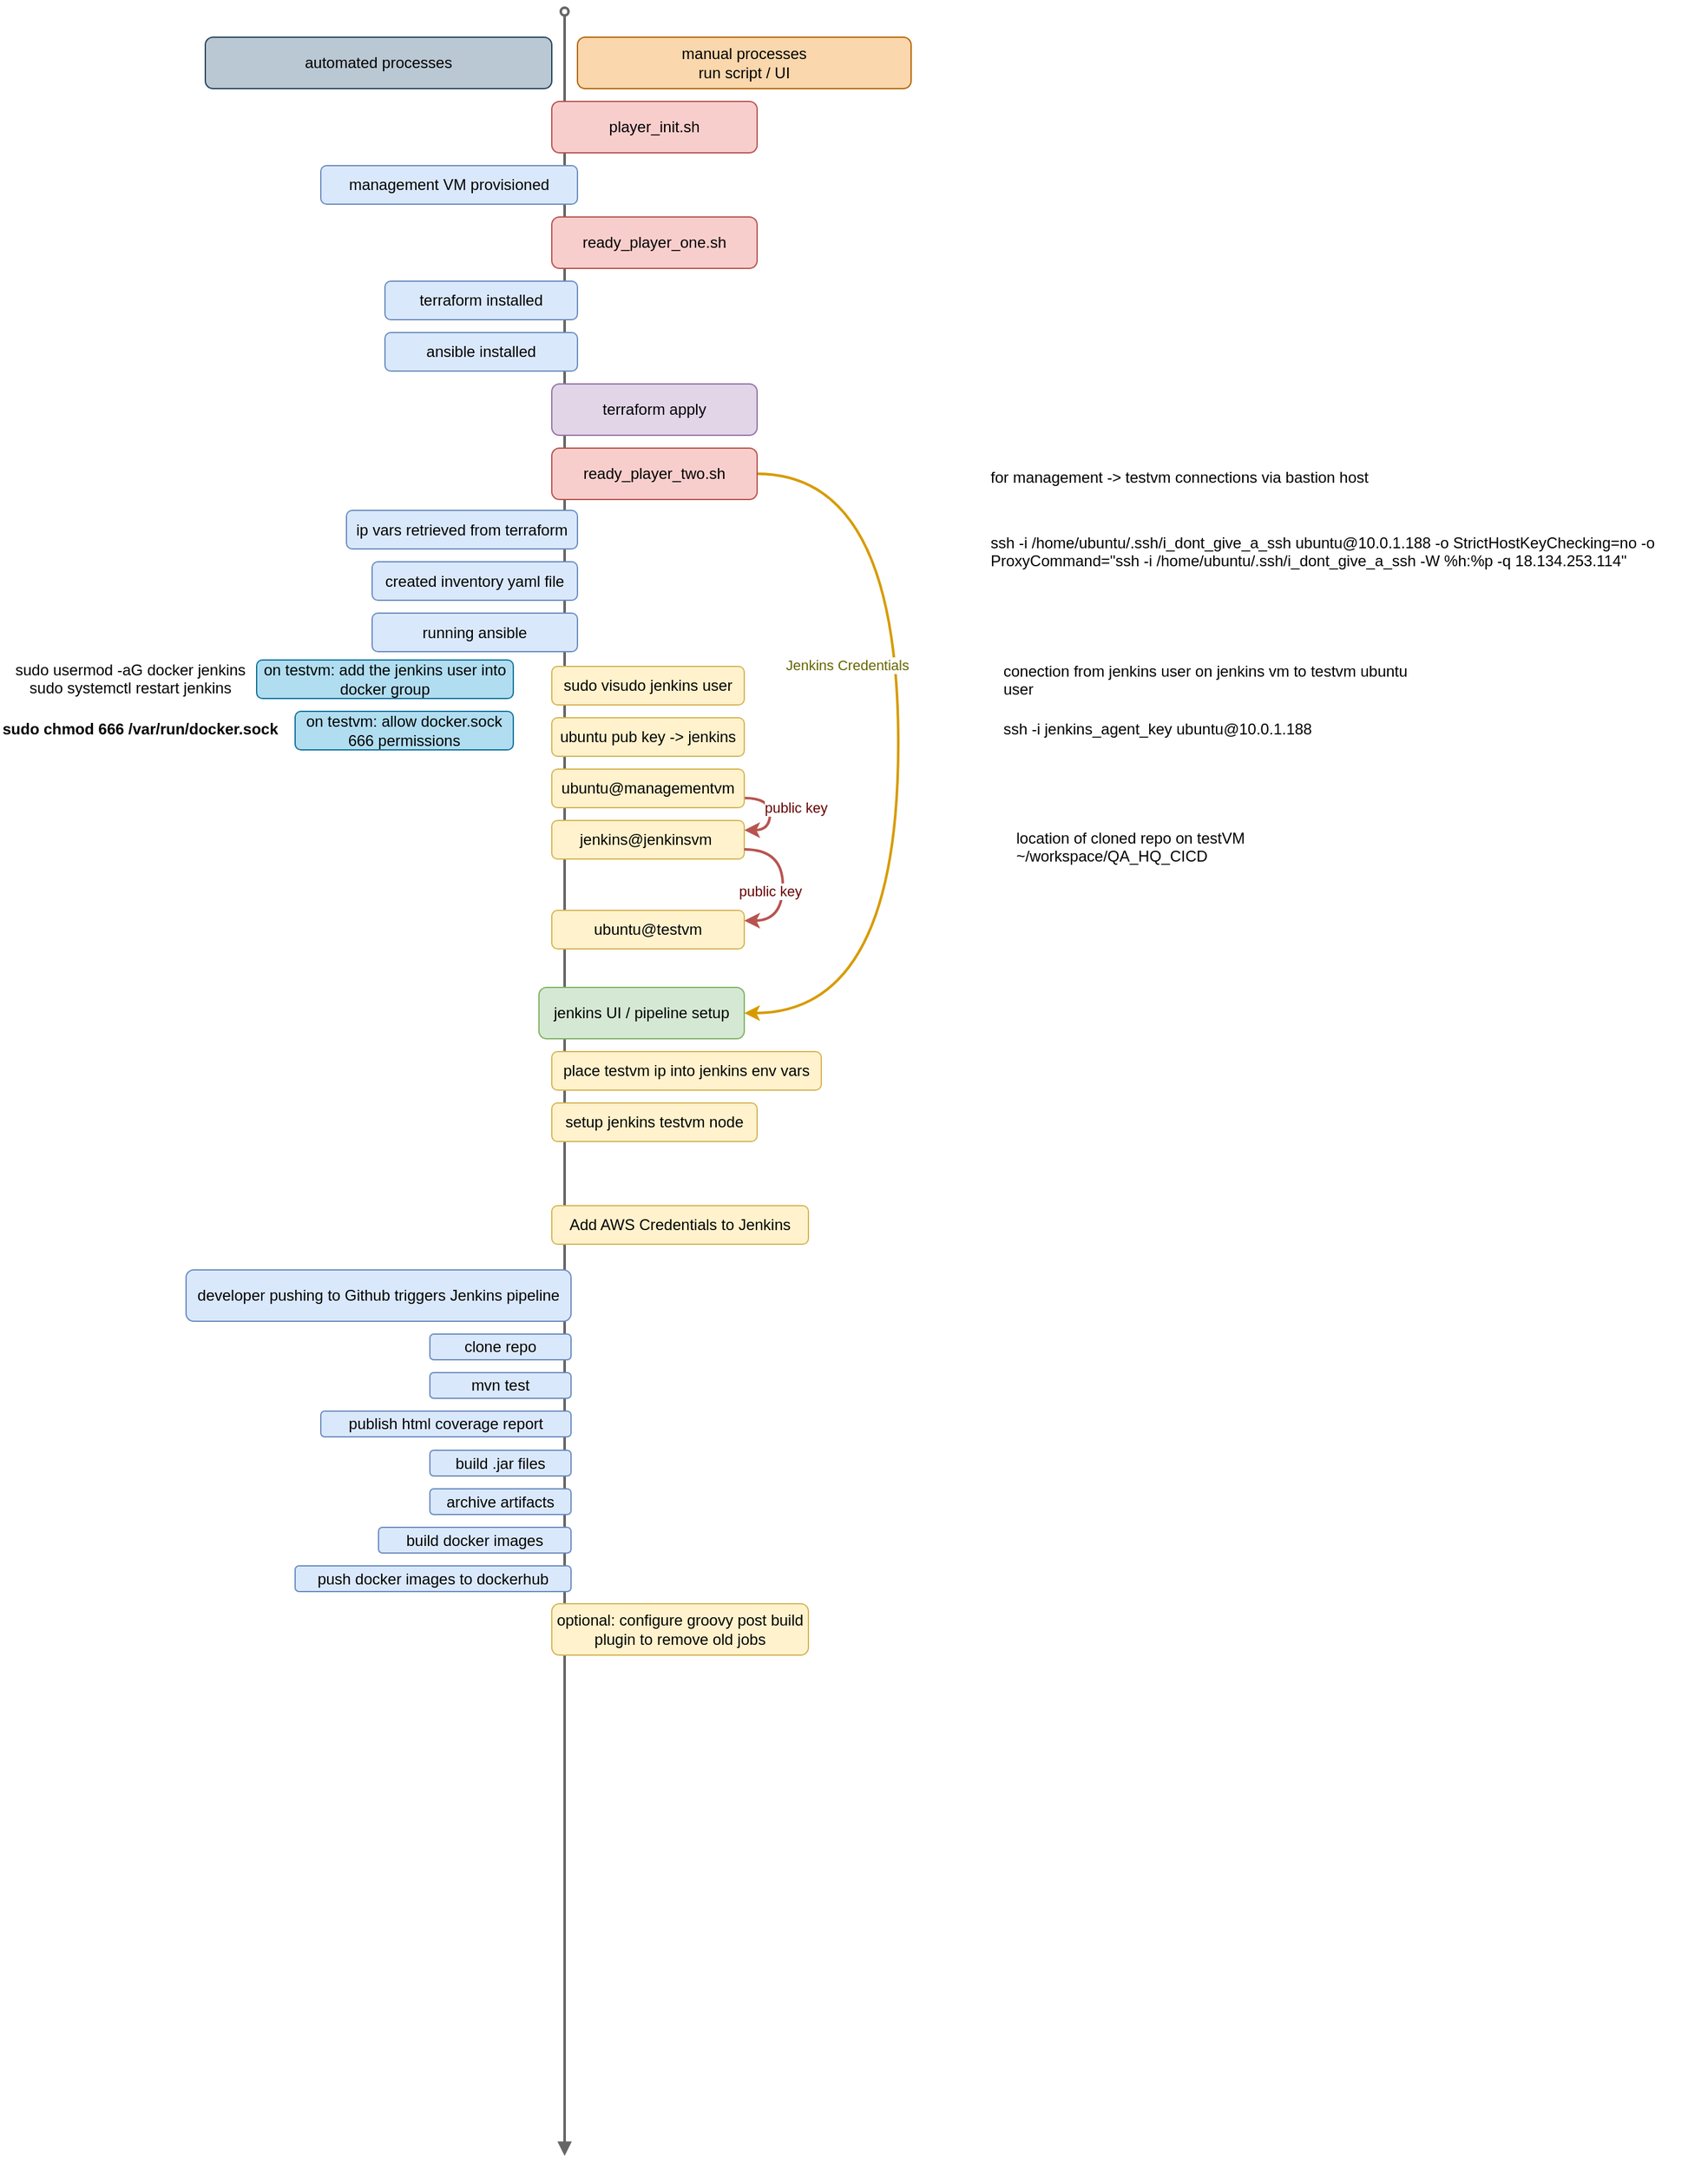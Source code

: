 <mxfile version="14.5.1" type="device"><diagram id="sBoVk0M_r0ua1bFvn3O-" name="Page-1"><mxGraphModel dx="2275" dy="972" grid="1" gridSize="10" guides="1" tooltips="1" connect="1" arrows="1" fold="1" page="1" pageScale="1" pageWidth="1169" pageHeight="827" math="0" shadow="0"><root><mxCell id="0"/><mxCell id="1" parent="0"/><mxCell id="2Fp-943jErIWETX7gsZH-19" value="" style="endArrow=oval;html=1;strokeWidth=2;fillColor=#f5f5f5;strokeColor=#666666;startArrow=block;startFill=1;endFill=0;" parent="1" edge="1"><mxGeometry width="50" height="50" relative="1" as="geometry"><mxPoint x="340" y="1680" as="sourcePoint"/><mxPoint x="340" y="10" as="targetPoint"/></mxGeometry></mxCell><mxCell id="2Fp-943jErIWETX7gsZH-2" value="player_init.sh" style="rounded=1;whiteSpace=wrap;html=1;fillColor=#f8cecc;strokeColor=#b85450;" parent="1" vertex="1"><mxGeometry x="330" y="80" width="160" height="40" as="geometry"/></mxCell><mxCell id="2Fp-943jErIWETX7gsZH-4" value="management VM provisioned" style="rounded=1;whiteSpace=wrap;html=1;fillColor=#dae8fc;strokeColor=#6c8ebf;" parent="1" vertex="1"><mxGeometry x="150" y="130" width="200" height="30" as="geometry"/></mxCell><mxCell id="2Fp-943jErIWETX7gsZH-6" value="ready_player_one.sh" style="rounded=1;whiteSpace=wrap;html=1;fillColor=#f8cecc;strokeColor=#b85450;" parent="1" vertex="1"><mxGeometry x="330" y="170" width="160" height="40" as="geometry"/></mxCell><mxCell id="2Fp-943jErIWETX7gsZH-8" value="terraform installed" style="rounded=1;whiteSpace=wrap;html=1;fillColor=#dae8fc;strokeColor=#6c8ebf;" parent="1" vertex="1"><mxGeometry x="200" y="220" width="150" height="30" as="geometry"/></mxCell><mxCell id="2Fp-943jErIWETX7gsZH-9" value="ansible installed" style="rounded=1;whiteSpace=wrap;html=1;fillColor=#dae8fc;strokeColor=#6c8ebf;" parent="1" vertex="1"><mxGeometry x="200" y="260" width="150" height="30" as="geometry"/></mxCell><mxCell id="2Fp-943jErIWETX7gsZH-29" style="edgeStyle=orthogonalEdgeStyle;curved=1;rounded=0;orthogonalLoop=1;jettySize=auto;html=1;exitX=1;exitY=0.5;exitDx=0;exitDy=0;entryX=1;entryY=0.5;entryDx=0;entryDy=0;startArrow=none;startFill=0;endArrow=classic;endFill=1;strokeWidth=2;fillColor=#ffe6cc;strokeColor=#d79b00;" parent="1" source="2Fp-943jErIWETX7gsZH-10" target="2Fp-943jErIWETX7gsZH-15" edge="1"><mxGeometry relative="1" as="geometry"><Array as="points"><mxPoint x="600" y="370"/><mxPoint x="600" y="790"/></Array></mxGeometry></mxCell><mxCell id="2Fp-943jErIWETX7gsZH-30" value="&lt;font color=&quot;#666600&quot;&gt;Jenkins Credentials&lt;/font&gt;" style="edgeLabel;html=1;align=center;verticalAlign=middle;resizable=0;points=[];" parent="2Fp-943jErIWETX7gsZH-29" vertex="1" connectable="0"><mxGeometry x="-0.043" y="-4" relative="1" as="geometry"><mxPoint x="-36" y="-52" as="offset"/></mxGeometry></mxCell><mxCell id="2Fp-943jErIWETX7gsZH-10" value="ready_player_two.sh" style="rounded=1;whiteSpace=wrap;html=1;fillColor=#f8cecc;strokeColor=#b85450;" parent="1" vertex="1"><mxGeometry x="330" y="350" width="160" height="40" as="geometry"/></mxCell><mxCell id="2Fp-943jErIWETX7gsZH-12" value="ip vars retrieved from terraform" style="rounded=1;whiteSpace=wrap;html=1;fillColor=#dae8fc;strokeColor=#6c8ebf;" parent="1" vertex="1"><mxGeometry x="170" y="398.5" width="180" height="30" as="geometry"/></mxCell><mxCell id="2Fp-943jErIWETX7gsZH-13" value="created inventory yaml file" style="rounded=1;whiteSpace=wrap;html=1;fillColor=#dae8fc;strokeColor=#6c8ebf;" parent="1" vertex="1"><mxGeometry x="190" y="438.5" width="160" height="30" as="geometry"/></mxCell><mxCell id="2Fp-943jErIWETX7gsZH-14" value="running ansible" style="rounded=1;whiteSpace=wrap;html=1;fillColor=#dae8fc;strokeColor=#6c8ebf;" parent="1" vertex="1"><mxGeometry x="190" y="478.5" width="160" height="30" as="geometry"/></mxCell><mxCell id="2Fp-943jErIWETX7gsZH-15" value="jenkins UI / pipeline setup" style="rounded=1;whiteSpace=wrap;html=1;fillColor=#d5e8d4;strokeColor=#82b366;" parent="1" vertex="1"><mxGeometry x="320" y="770" width="160" height="40" as="geometry"/></mxCell><mxCell id="2Fp-943jErIWETX7gsZH-17" value="automated processes" style="rounded=1;whiteSpace=wrap;html=1;fillColor=#bac8d3;strokeColor=#23445d;" parent="1" vertex="1"><mxGeometry x="60" y="30" width="270" height="40" as="geometry"/></mxCell><mxCell id="2Fp-943jErIWETX7gsZH-18" value="manual processes&lt;br&gt;run script / UI" style="rounded=1;whiteSpace=wrap;html=1;fillColor=#fad7ac;strokeColor=#b46504;" parent="1" vertex="1"><mxGeometry x="350" y="30" width="260" height="40" as="geometry"/></mxCell><mxCell id="2Fp-943jErIWETX7gsZH-20" value="terraform apply" style="rounded=1;whiteSpace=wrap;html=1;fillColor=#e1d5e7;strokeColor=#9673a6;" parent="1" vertex="1"><mxGeometry x="330" y="300" width="160" height="40" as="geometry"/></mxCell><mxCell id="2Fp-943jErIWETX7gsZH-27" value="sudo visudo jenkins user" style="rounded=1;whiteSpace=wrap;html=1;fillColor=#fff2cc;strokeColor=#d6b656;" parent="1" vertex="1"><mxGeometry x="330" y="520" width="150" height="30" as="geometry"/></mxCell><mxCell id="2Fp-943jErIWETX7gsZH-31" value="place testvm ip into jenkins env vars" style="rounded=1;whiteSpace=wrap;html=1;fillColor=#fff2cc;strokeColor=#d6b656;" parent="1" vertex="1"><mxGeometry x="330" y="820" width="210" height="30" as="geometry"/></mxCell><mxCell id="2Fp-943jErIWETX7gsZH-32" value="ubuntu pub key -&amp;gt; jenkins" style="rounded=1;whiteSpace=wrap;html=1;fillColor=#fff2cc;strokeColor=#d6b656;" parent="1" vertex="1"><mxGeometry x="330" y="560" width="150" height="30" as="geometry"/></mxCell><mxCell id="2Fp-943jErIWETX7gsZH-36" value="&lt;font color=&quot;#660000&quot;&gt;public key&lt;/font&gt;" style="edgeStyle=orthogonalEdgeStyle;curved=1;rounded=0;orthogonalLoop=1;jettySize=auto;html=1;exitX=1;exitY=0.75;exitDx=0;exitDy=0;entryX=1;entryY=0.25;entryDx=0;entryDy=0;startArrow=none;startFill=0;endArrow=classic;endFill=1;strokeWidth=2;fillColor=#f8cecc;strokeColor=#b85450;" parent="1" source="2Fp-943jErIWETX7gsZH-33" target="2Fp-943jErIWETX7gsZH-35" edge="1"><mxGeometry x="-0.154" y="20" relative="1" as="geometry"><Array as="points"><mxPoint x="500" y="623"/><mxPoint x="500" y="648"/></Array><mxPoint as="offset"/></mxGeometry></mxCell><mxCell id="2Fp-943jErIWETX7gsZH-33" value="ubuntu@managementvm" style="rounded=1;whiteSpace=wrap;html=1;fillColor=#fff2cc;strokeColor=#d6b656;" parent="1" vertex="1"><mxGeometry x="330" y="600" width="150" height="30" as="geometry"/></mxCell><mxCell id="2Fp-943jErIWETX7gsZH-35" value="jenkins@jenkinsvm&amp;nbsp;" style="rounded=1;whiteSpace=wrap;html=1;fillColor=#fff2cc;strokeColor=#d6b656;" parent="1" vertex="1"><mxGeometry x="330" y="640" width="150" height="30" as="geometry"/></mxCell><mxCell id="2Fp-943jErIWETX7gsZH-37" value="ubuntu@testvm" style="rounded=1;whiteSpace=wrap;html=1;fillColor=#fff2cc;strokeColor=#d6b656;" parent="1" vertex="1"><mxGeometry x="330" y="710" width="150" height="30" as="geometry"/></mxCell><mxCell id="2Fp-943jErIWETX7gsZH-39" value="&lt;font color=&quot;#660000&quot;&gt;public key&lt;/font&gt;" style="edgeStyle=orthogonalEdgeStyle;curved=1;rounded=0;orthogonalLoop=1;jettySize=auto;html=1;exitX=1;exitY=0.75;exitDx=0;exitDy=0;entryX=1;entryY=0.25;entryDx=0;entryDy=0;startArrow=none;startFill=0;endArrow=classic;endFill=1;strokeWidth=2;fillColor=#f8cecc;strokeColor=#b85450;" parent="1" source="2Fp-943jErIWETX7gsZH-35" target="2Fp-943jErIWETX7gsZH-37" edge="1"><mxGeometry x="0.072" y="-10" relative="1" as="geometry"><mxPoint x="490" y="617.5" as="sourcePoint"/><mxPoint x="490" y="735" as="targetPoint"/><Array as="points"><mxPoint x="510" y="663"/><mxPoint x="510" y="718"/><mxPoint x="480" y="718"/></Array><mxPoint as="offset"/></mxGeometry></mxCell><mxCell id="2Fp-943jErIWETX7gsZH-40" value="ssh -i /home/ubuntu/.ssh/i_dont_give_a_ssh ubuntu@10.0.1.188 -o StrictHostKeyChecking=no -o ProxyCommand=&quot;ssh -i /home/ubuntu/.ssh/i_dont_give_a_ssh -W %h:%p -q 18.134.253.114&quot;" style="text;whiteSpace=wrap;html=1;" parent="1" vertex="1"><mxGeometry x="670" y="410" width="550" height="40" as="geometry"/></mxCell><mxCell id="2Fp-943jErIWETX7gsZH-41" value="for management -&amp;gt; testvm connections via bastion host" style="text;whiteSpace=wrap;html=1;" parent="1" vertex="1"><mxGeometry x="670" y="358.5" width="330" height="40" as="geometry"/></mxCell><mxCell id="2Fp-943jErIWETX7gsZH-42" value="ssh -i jenkins_agent_key ubuntu@10.0.1.188" style="text;whiteSpace=wrap;html=1;" parent="1" vertex="1"><mxGeometry x="680" y="555" width="550" height="40" as="geometry"/></mxCell><mxCell id="2Fp-943jErIWETX7gsZH-43" value="conection from jenkins user on jenkins vm to testvm ubuntu user" style="text;whiteSpace=wrap;html=1;" parent="1" vertex="1"><mxGeometry x="680" y="510" width="330" height="40" as="geometry"/></mxCell><mxCell id="2Fp-943jErIWETX7gsZH-44" value="setup jenkins testvm node" style="rounded=1;whiteSpace=wrap;html=1;fillColor=#fff2cc;strokeColor=#d6b656;" parent="1" vertex="1"><mxGeometry x="330" y="860" width="160" height="30" as="geometry"/></mxCell><mxCell id="2Fp-943jErIWETX7gsZH-46" value="on testvm: add the jenkins user into docker group" style="rounded=1;whiteSpace=wrap;html=1;fillColor=#b1ddf0;strokeColor=#10739e;" parent="1" vertex="1"><mxGeometry x="100" y="515" width="200" height="30" as="geometry"/></mxCell><mxCell id="WAR6JOtWHjDdDYquMkQh-1" value="location of cloned repo on testVM&amp;nbsp;&lt;br&gt;~/workspace/QA_HQ_CICD" style="text;whiteSpace=wrap;html=1;" vertex="1" parent="1"><mxGeometry x="690" y="640" width="280" height="40" as="geometry"/></mxCell><mxCell id="WAR6JOtWHjDdDYquMkQh-2" value="developer pushing to Github triggers Jenkins pipeline" style="rounded=1;whiteSpace=wrap;html=1;fillColor=#dae8fc;strokeColor=#6c8ebf;" vertex="1" parent="1"><mxGeometry x="45" y="990" width="300" height="40" as="geometry"/></mxCell><mxCell id="WAR6JOtWHjDdDYquMkQh-3" value="clone repo" style="rounded=1;whiteSpace=wrap;html=1;fillColor=#dae8fc;strokeColor=#6c8ebf;" vertex="1" parent="1"><mxGeometry x="235" y="1040" width="110" height="20" as="geometry"/></mxCell><mxCell id="WAR6JOtWHjDdDYquMkQh-4" value="mvn test" style="rounded=1;whiteSpace=wrap;html=1;fillColor=#dae8fc;strokeColor=#6c8ebf;" vertex="1" parent="1"><mxGeometry x="235" y="1070" width="110" height="20" as="geometry"/></mxCell><mxCell id="WAR6JOtWHjDdDYquMkQh-5" value="build .jar files" style="rounded=1;whiteSpace=wrap;html=1;fillColor=#dae8fc;strokeColor=#6c8ebf;" vertex="1" parent="1"><mxGeometry x="235" y="1130.5" width="110" height="20" as="geometry"/></mxCell><mxCell id="WAR6JOtWHjDdDYquMkQh-6" value="archive artifacts" style="rounded=1;whiteSpace=wrap;html=1;fillColor=#dae8fc;strokeColor=#6c8ebf;" vertex="1" parent="1"><mxGeometry x="235" y="1160.5" width="110" height="20" as="geometry"/></mxCell><mxCell id="WAR6JOtWHjDdDYquMkQh-7" value="&lt;div style=&quot;text-align: center&quot;&gt;sudo usermod -aG docker jenkins&lt;/div&gt;&lt;div style=&quot;text-align: center&quot;&gt;sudo systemctl restart jenkins&lt;/div&gt;" style="text;whiteSpace=wrap;html=1;" vertex="1" parent="1"><mxGeometry x="-90" y="508.5" width="280" height="40" as="geometry"/></mxCell><mxCell id="WAR6JOtWHjDdDYquMkQh-8" value="build docker images" style="rounded=1;whiteSpace=wrap;html=1;fillColor=#dae8fc;strokeColor=#6c8ebf;" vertex="1" parent="1"><mxGeometry x="195" y="1190.5" width="150" height="20" as="geometry"/></mxCell><mxCell id="WAR6JOtWHjDdDYquMkQh-9" value="push docker images to dockerhub" style="rounded=1;whiteSpace=wrap;html=1;fillColor=#dae8fc;strokeColor=#6c8ebf;" vertex="1" parent="1"><mxGeometry x="130" y="1220.5" width="215" height="20" as="geometry"/></mxCell><mxCell id="WAR6JOtWHjDdDYquMkQh-11" value="Add AWS Credentials to Jenkins" style="rounded=1;whiteSpace=wrap;html=1;fillColor=#fff2cc;strokeColor=#d6b656;" vertex="1" parent="1"><mxGeometry x="330" y="940" width="200" height="30" as="geometry"/></mxCell><mxCell id="WAR6JOtWHjDdDYquMkQh-12" value="optional: configure groovy post build plugin to remove old jobs" style="rounded=1;whiteSpace=wrap;html=1;fillColor=#fff2cc;strokeColor=#d6b656;" vertex="1" parent="1"><mxGeometry x="330" y="1250" width="200" height="40" as="geometry"/></mxCell><mxCell id="WAR6JOtWHjDdDYquMkQh-13" value="publish html coverage report" style="rounded=1;whiteSpace=wrap;html=1;fillColor=#dae8fc;strokeColor=#6c8ebf;" vertex="1" parent="1"><mxGeometry x="150" y="1100" width="195" height="20" as="geometry"/></mxCell><mxCell id="WAR6JOtWHjDdDYquMkQh-14" value="&lt;strong&gt;sudo chmod 666 /var/run/docker.sock&lt;/strong&gt;" style="text;whiteSpace=wrap;html=1;" vertex="1" parent="1"><mxGeometry x="-100" y="555" width="240" height="30" as="geometry"/></mxCell><mxCell id="WAR6JOtWHjDdDYquMkQh-15" value="on testvm: allow docker.sock 666 permissions" style="rounded=1;whiteSpace=wrap;html=1;fillColor=#b1ddf0;strokeColor=#10739e;" vertex="1" parent="1"><mxGeometry x="130" y="555" width="170" height="30" as="geometry"/></mxCell></root></mxGraphModel></diagram></mxfile>